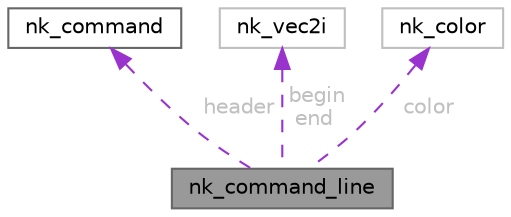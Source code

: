 digraph "nk_command_line"
{
 // LATEX_PDF_SIZE
  bgcolor="transparent";
  edge [fontname=Helvetica,fontsize=10,labelfontname=Helvetica,labelfontsize=10];
  node [fontname=Helvetica,fontsize=10,shape=box,height=0.2,width=0.4];
  Node1 [id="Node000001",label="nk_command_line",height=0.2,width=0.4,color="gray40", fillcolor="grey60", style="filled", fontcolor="black",tooltip=" "];
  Node2 -> Node1 [id="edge1_Node000001_Node000002",dir="back",color="darkorchid3",style="dashed",tooltip=" ",label=" header",fontcolor="grey" ];
  Node2 [id="Node000002",label="nk_command",height=0.2,width=0.4,color="gray40", fillcolor="white", style="filled",URL="$structnk__command.html",tooltip="command base and header of every command inside the buffer"];
  Node3 -> Node1 [id="edge2_Node000001_Node000003",dir="back",color="darkorchid3",style="dashed",tooltip=" ",label=" begin\nend",fontcolor="grey" ];
  Node3 [id="Node000003",label="nk_vec2i",height=0.2,width=0.4,color="grey75", fillcolor="white", style="filled",URL="$structnk__vec2i.html",tooltip=" "];
  Node4 -> Node1 [id="edge3_Node000001_Node000004",dir="back",color="darkorchid3",style="dashed",tooltip=" ",label=" color",fontcolor="grey" ];
  Node4 [id="Node000004",label="nk_color",height=0.2,width=0.4,color="grey75", fillcolor="white", style="filled",URL="$structnk__color.html",tooltip=" "];
}
